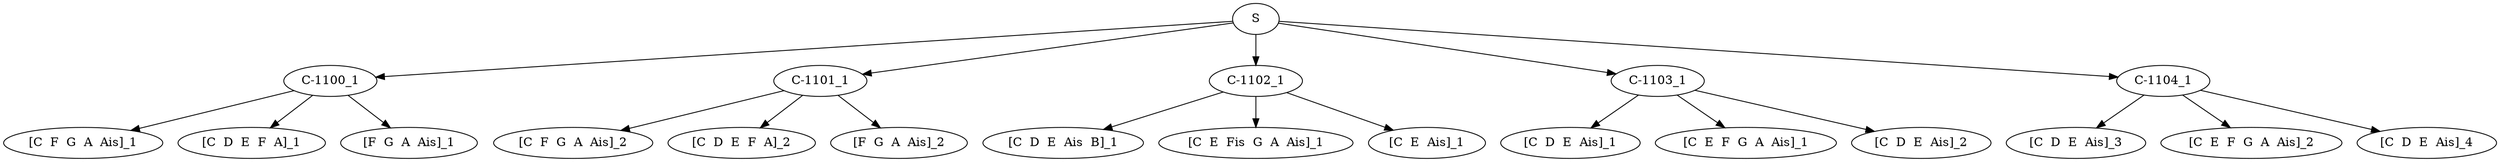 digraph sample{
"S" -> "C-1100_1";
"C-1100_1" -> "[C  F  G  A  Ais]_1";
"C-1100_1" -> "[C  D  E  F  A]_1";
"C-1100_1" -> "[F  G  A  Ais]_1";
"S" -> "C-1101_1";
"C-1101_1" -> "[C  F  G  A  Ais]_2";
"C-1101_1" -> "[C  D  E  F  A]_2";
"C-1101_1" -> "[F  G  A  Ais]_2";
"S" -> "C-1102_1";
"C-1102_1" -> "[C  D  E  Ais  B]_1";
"C-1102_1" -> "[C  E  Fis  G  A  Ais]_1";
"C-1102_1" -> "[C  E  Ais]_1";
"S" -> "C-1103_1";
"C-1103_1" -> "[C  D  E  Ais]_1";
"C-1103_1" -> "[C  E  F  G  A  Ais]_1";
"C-1103_1" -> "[C  D  E  Ais]_2";
"S" -> "C-1104_1";
"C-1104_1" -> "[C  D  E  Ais]_3";
"C-1104_1" -> "[C  E  F  G  A  Ais]_2";
"C-1104_1" -> "[C  D  E  Ais]_4";

{rank = min; "S";}
{rank = same; "C-1100_1"; "C-1101_1"; "C-1102_1"; "C-1103_1"; "C-1104_1";}
{rank = same; "[C  D  E  Ais  B]_1"; "[C  D  E  Ais]_1"; "[C  D  E  Ais]_2"; "[C  D  E  Ais]_3"; "[C  D  E  Ais]_4"; "[C  D  E  F  A]_1"; "[C  D  E  F  A]_2"; "[C  E  Ais]_1"; "[C  E  F  G  A  Ais]_1"; "[C  E  F  G  A  Ais]_2"; "[C  E  Fis  G  A  Ais]_1"; "[C  F  G  A  Ais]_1"; "[C  F  G  A  Ais]_2"; "[F  G  A  Ais]_1"; "[F  G  A  Ais]_2";}
}
